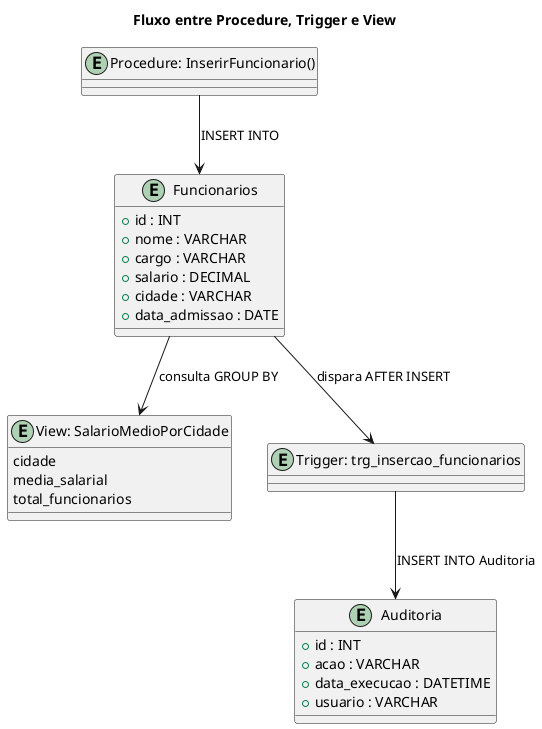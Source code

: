 @startuml diagram_flow_view_procedure_trigger
title Fluxo entre Procedure, Trigger e View

entity "Funcionarios" as F {
  + id : INT
  + nome : VARCHAR
  + cargo : VARCHAR
  + salario : DECIMAL
  + cidade : VARCHAR
  + data_admissao : DATE
}

entity "Auditoria" as A {
  + id : INT
  + acao : VARCHAR
  + data_execucao : DATETIME
  + usuario : VARCHAR
}

entity "View: SalarioMedioPorCidade" as V {
  cidade
  media_salarial
  total_funcionarios
}

entity "Procedure: InserirFuncionario()" as P
entity "Trigger: trg_insercao_funcionarios" as T

P --> F : INSERT INTO
F --> T : dispara AFTER INSERT
T --> A : INSERT INTO Auditoria
F --> V : consulta GROUP BY

@enduml
